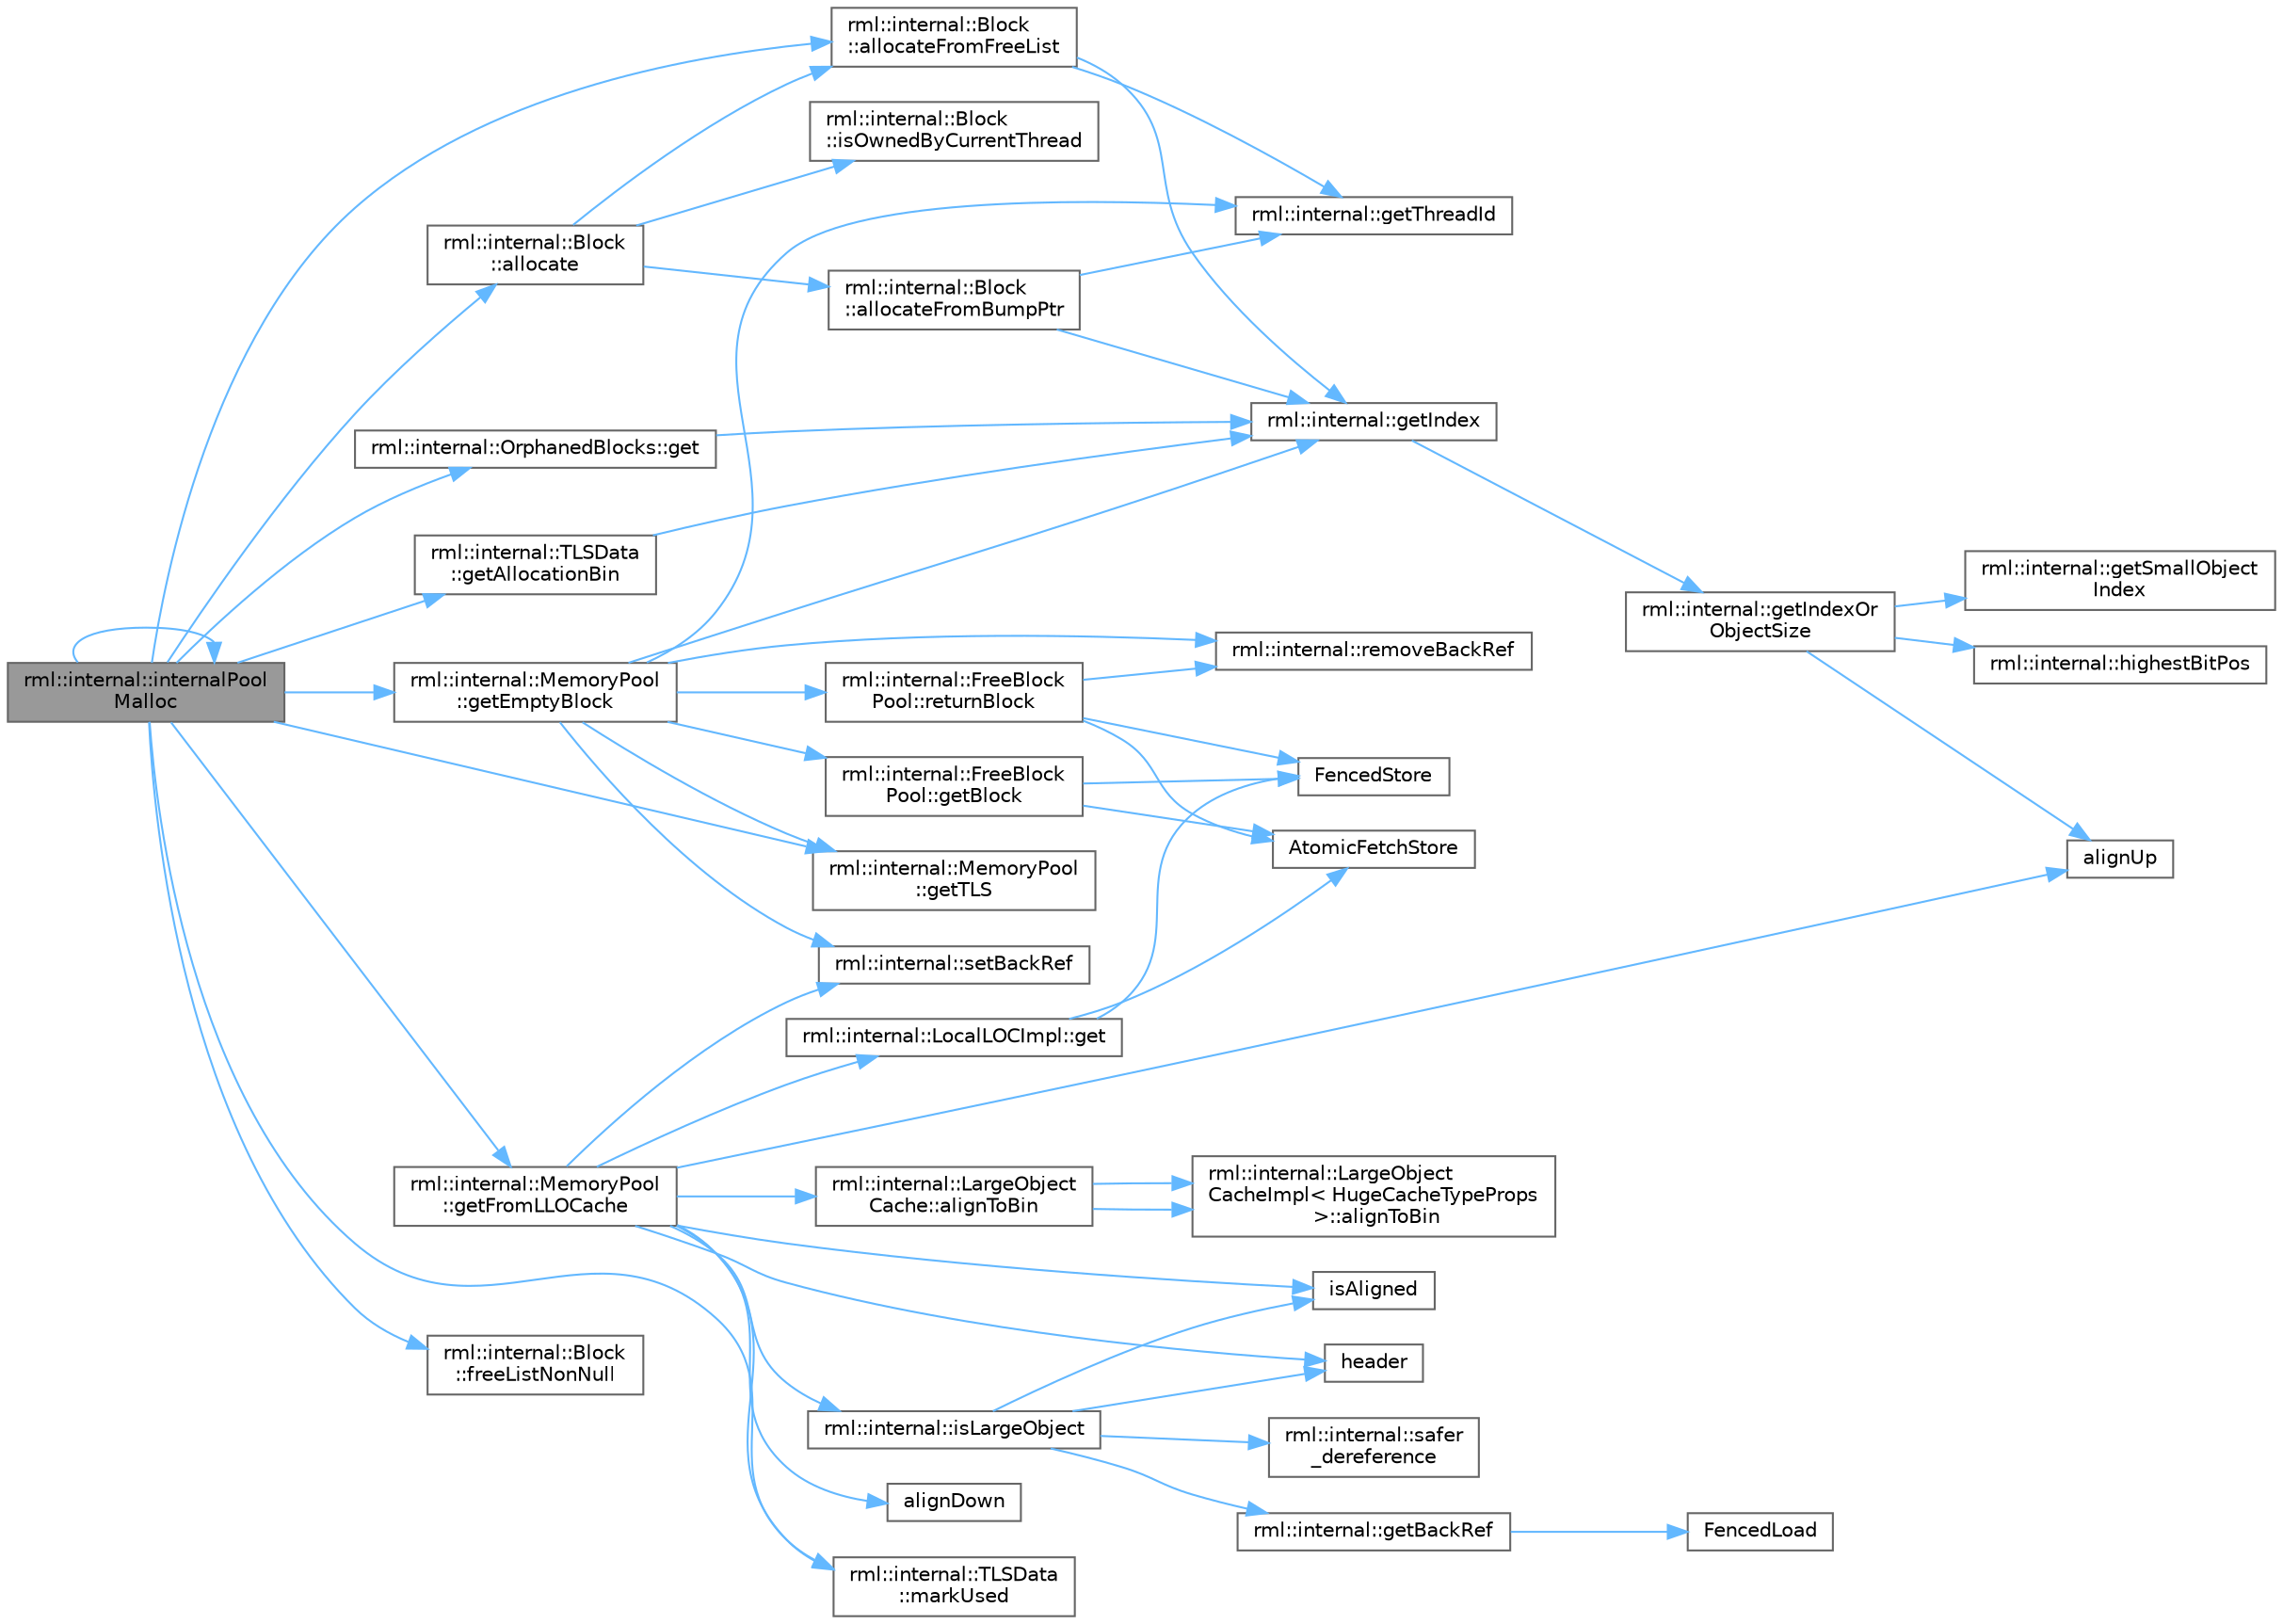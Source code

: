 digraph "rml::internal::internalPoolMalloc"
{
 // LATEX_PDF_SIZE
  bgcolor="transparent";
  edge [fontname=Helvetica,fontsize=10,labelfontname=Helvetica,labelfontsize=10];
  node [fontname=Helvetica,fontsize=10,shape=box,height=0.2,width=0.4];
  rankdir="LR";
  Node1 [id="Node000001",label="rml::internal::internalPool\lMalloc",height=0.2,width=0.4,color="gray40", fillcolor="grey60", style="filled", fontcolor="black",tooltip=" "];
  Node1 -> Node2 [id="edge54_Node000001_Node000002",color="steelblue1",style="solid",tooltip=" "];
  Node2 [id="Node000002",label="rml::internal::Block\l::allocate",height=0.2,width=0.4,color="grey40", fillcolor="white", style="filled",URL="$classrml_1_1internal_1_1_block.html#ab304c726e184fcd2cad31e30306e07ab",tooltip=" "];
  Node2 -> Node3 [id="edge55_Node000002_Node000003",color="steelblue1",style="solid",tooltip=" "];
  Node3 [id="Node000003",label="rml::internal::Block\l::allocateFromBumpPtr",height=0.2,width=0.4,color="grey40", fillcolor="white", style="filled",URL="$classrml_1_1internal_1_1_block.html#a15badeb7c104a8f860a7375ed648a43e",tooltip=" "];
  Node3 -> Node4 [id="edge56_Node000003_Node000004",color="steelblue1",style="solid",tooltip=" "];
  Node4 [id="Node000004",label="rml::internal::getIndex",height=0.2,width=0.4,color="grey40", fillcolor="white", style="filled",URL="$namespacerml_1_1internal.html#a70dcd761b867baccb7ffdb087e52e215",tooltip=" "];
  Node4 -> Node5 [id="edge57_Node000004_Node000005",color="steelblue1",style="solid",tooltip=" "];
  Node5 [id="Node000005",label="rml::internal::getIndexOr\lObjectSize",height=0.2,width=0.4,color="grey40", fillcolor="white", style="filled",URL="$namespacerml_1_1internal.html#aebac3191559671ba56411f6a4926649a",tooltip=" "];
  Node5 -> Node6 [id="edge58_Node000005_Node000006",color="steelblue1",style="solid",tooltip=" "];
  Node6 [id="Node000006",label="alignUp",height=0.2,width=0.4,color="grey40", fillcolor="white", style="filled",URL="$shared__utils_8h.html#abf7a0e928f58ffeeefa291f674c30d69",tooltip=" "];
  Node5 -> Node7 [id="edge59_Node000005_Node000007",color="steelblue1",style="solid",tooltip=" "];
  Node7 [id="Node000007",label="rml::internal::getSmallObject\lIndex",height=0.2,width=0.4,color="grey40", fillcolor="white", style="filled",URL="$namespacerml_1_1internal.html#a1c4eb44e079bcce46d628794a9862661",tooltip=" "];
  Node5 -> Node8 [id="edge60_Node000005_Node000008",color="steelblue1",style="solid",tooltip=" "];
  Node8 [id="Node000008",label="rml::internal::highestBitPos",height=0.2,width=0.4,color="grey40", fillcolor="white", style="filled",URL="$namespacerml_1_1internal.html#a207376af1d0186a621e6e405cd469662",tooltip=" "];
  Node3 -> Node9 [id="edge61_Node000003_Node000009",color="steelblue1",style="solid",tooltip=" "];
  Node9 [id="Node000009",label="rml::internal::getThreadId",height=0.2,width=0.4,color="grey40", fillcolor="white", style="filled",URL="$namespacerml_1_1internal.html#a2877b2db91c23b8b7eb1d37891c40b2b",tooltip=" "];
  Node2 -> Node10 [id="edge62_Node000002_Node000010",color="steelblue1",style="solid",tooltip=" "];
  Node10 [id="Node000010",label="rml::internal::Block\l::allocateFromFreeList",height=0.2,width=0.4,color="grey40", fillcolor="white", style="filled",URL="$classrml_1_1internal_1_1_block.html#a49c5382153edd22b031869f0a822f9f2",tooltip=" "];
  Node10 -> Node4 [id="edge63_Node000010_Node000004",color="steelblue1",style="solid",tooltip=" "];
  Node10 -> Node9 [id="edge64_Node000010_Node000009",color="steelblue1",style="solid",tooltip=" "];
  Node2 -> Node11 [id="edge65_Node000002_Node000011",color="steelblue1",style="solid",tooltip=" "];
  Node11 [id="Node000011",label="rml::internal::Block\l::isOwnedByCurrentThread",height=0.2,width=0.4,color="grey40", fillcolor="white", style="filled",URL="$classrml_1_1internal_1_1_block.html#a764948ac32e7d5689a755e4af99308e2",tooltip=" "];
  Node1 -> Node10 [id="edge66_Node000001_Node000010",color="steelblue1",style="solid",tooltip=" "];
  Node1 -> Node12 [id="edge67_Node000001_Node000012",color="steelblue1",style="solid",tooltip=" "];
  Node12 [id="Node000012",label="rml::internal::Block\l::freeListNonNull",height=0.2,width=0.4,color="grey40", fillcolor="white", style="filled",URL="$classrml_1_1internal_1_1_block.html#a624decb3bf1a4f7ab0b66e3ae0fb1324",tooltip=" "];
  Node1 -> Node13 [id="edge68_Node000001_Node000013",color="steelblue1",style="solid",tooltip=" "];
  Node13 [id="Node000013",label="rml::internal::OrphanedBlocks::get",height=0.2,width=0.4,color="grey40", fillcolor="white", style="filled",URL="$classrml_1_1internal_1_1_orphaned_blocks.html#a3ed9f9cf98cd6c788195e57408c5ed26",tooltip=" "];
  Node13 -> Node4 [id="edge69_Node000013_Node000004",color="steelblue1",style="solid",tooltip=" "];
  Node1 -> Node14 [id="edge70_Node000001_Node000014",color="steelblue1",style="solid",tooltip=" "];
  Node14 [id="Node000014",label="rml::internal::TLSData\l::getAllocationBin",height=0.2,width=0.4,color="grey40", fillcolor="white", style="filled",URL="$classrml_1_1internal_1_1_t_l_s_data.html#a26c607a6304c0fa325c6604cf7c767ea",tooltip=" "];
  Node14 -> Node4 [id="edge71_Node000014_Node000004",color="steelblue1",style="solid",tooltip=" "];
  Node1 -> Node15 [id="edge72_Node000001_Node000015",color="steelblue1",style="solid",tooltip=" "];
  Node15 [id="Node000015",label="rml::internal::MemoryPool\l::getEmptyBlock",height=0.2,width=0.4,color="grey40", fillcolor="white", style="filled",URL="$classrml_1_1internal_1_1_memory_pool.html#a16261e62d2c6418981ade9a7ea23d5d0",tooltip=" "];
  Node15 -> Node16 [id="edge73_Node000015_Node000016",color="steelblue1",style="solid",tooltip=" "];
  Node16 [id="Node000016",label="rml::internal::FreeBlock\lPool::getBlock",height=0.2,width=0.4,color="grey40", fillcolor="white", style="filled",URL="$classrml_1_1internal_1_1_free_block_pool.html#a3d6745e31d1a809ce90273ba7a8f8ab7",tooltip=" "];
  Node16 -> Node17 [id="edge74_Node000016_Node000017",color="steelblue1",style="solid",tooltip=" "];
  Node17 [id="Node000017",label="AtomicFetchStore",height=0.2,width=0.4,color="grey40", fillcolor="white", style="filled",URL="$_synchronize_8h.html#a8f959802bcef862416aed96fe5c6e601",tooltip=" "];
  Node16 -> Node18 [id="edge75_Node000016_Node000018",color="steelblue1",style="solid",tooltip=" "];
  Node18 [id="Node000018",label="FencedStore",height=0.2,width=0.4,color="grey40", fillcolor="white", style="filled",URL="$_synchronize_8h.html#a19886ee3899c0a2435ea9840116ea325",tooltip=" "];
  Node15 -> Node4 [id="edge76_Node000015_Node000004",color="steelblue1",style="solid",tooltip=" "];
  Node15 -> Node9 [id="edge77_Node000015_Node000009",color="steelblue1",style="solid",tooltip=" "];
  Node15 -> Node19 [id="edge78_Node000015_Node000019",color="steelblue1",style="solid",tooltip=" "];
  Node19 [id="Node000019",label="rml::internal::MemoryPool\l::getTLS",height=0.2,width=0.4,color="grey40", fillcolor="white", style="filled",URL="$classrml_1_1internal_1_1_memory_pool.html#acdf684e1b29c9d00886d97b909798488",tooltip=" "];
  Node15 -> Node20 [id="edge79_Node000015_Node000020",color="steelblue1",style="solid",tooltip=" "];
  Node20 [id="Node000020",label="rml::internal::removeBackRef",height=0.2,width=0.4,color="grey40", fillcolor="white", style="filled",URL="$namespacerml_1_1internal.html#ab8e65fb38698f5544e2b1fa3127bec85",tooltip=" "];
  Node15 -> Node21 [id="edge80_Node000015_Node000021",color="steelblue1",style="solid",tooltip=" "];
  Node21 [id="Node000021",label="rml::internal::FreeBlock\lPool::returnBlock",height=0.2,width=0.4,color="grey40", fillcolor="white", style="filled",URL="$classrml_1_1internal_1_1_free_block_pool.html#a98adf682213916f2d39812b170938b4a",tooltip=" "];
  Node21 -> Node17 [id="edge81_Node000021_Node000017",color="steelblue1",style="solid",tooltip=" "];
  Node21 -> Node18 [id="edge82_Node000021_Node000018",color="steelblue1",style="solid",tooltip=" "];
  Node21 -> Node20 [id="edge83_Node000021_Node000020",color="steelblue1",style="solid",tooltip=" "];
  Node15 -> Node22 [id="edge84_Node000015_Node000022",color="steelblue1",style="solid",tooltip=" "];
  Node22 [id="Node000022",label="rml::internal::setBackRef",height=0.2,width=0.4,color="grey40", fillcolor="white", style="filled",URL="$namespacerml_1_1internal.html#aa5ddbf0f60817126c51b54ca648caf34",tooltip=" "];
  Node1 -> Node23 [id="edge85_Node000001_Node000023",color="steelblue1",style="solid",tooltip=" "];
  Node23 [id="Node000023",label="rml::internal::MemoryPool\l::getFromLLOCache",height=0.2,width=0.4,color="grey40", fillcolor="white", style="filled",URL="$classrml_1_1internal_1_1_memory_pool.html#af1f6175add16b2b950447b8b4c6bf491",tooltip=" "];
  Node23 -> Node24 [id="edge86_Node000023_Node000024",color="steelblue1",style="solid",tooltip=" "];
  Node24 [id="Node000024",label="alignDown",height=0.2,width=0.4,color="grey40", fillcolor="white", style="filled",URL="$shared__utils_8h.html#ab3918cd2395835f90b78b96d4e1e2390",tooltip=" "];
  Node23 -> Node25 [id="edge87_Node000023_Node000025",color="steelblue1",style="solid",tooltip=" "];
  Node25 [id="Node000025",label="rml::internal::LargeObject\lCache::alignToBin",height=0.2,width=0.4,color="grey40", fillcolor="white", style="filled",URL="$classrml_1_1internal_1_1_large_object_cache.html#a60b70cf5fd394c20459885fa6f093cb2",tooltip=" "];
  Node25 -> Node26 [id="edge88_Node000025_Node000026",color="steelblue1",style="solid",tooltip=" "];
  Node26 [id="Node000026",label="rml::internal::LargeObject\lCacheImpl\< HugeCacheTypeProps\l \>::alignToBin",height=0.2,width=0.4,color="grey40", fillcolor="white", style="filled",URL="$classrml_1_1internal_1_1_large_object_cache_impl.html#a01f6ac36f886dfe3a705818b82f739ed",tooltip=" "];
  Node25 -> Node26 [id="edge89_Node000025_Node000026",color="steelblue1",style="solid",tooltip=" "];
  Node23 -> Node6 [id="edge90_Node000023_Node000006",color="steelblue1",style="solid",tooltip=" "];
  Node23 -> Node27 [id="edge91_Node000023_Node000027",color="steelblue1",style="solid",tooltip=" "];
  Node27 [id="Node000027",label="rml::internal::LocalLOCImpl::get",height=0.2,width=0.4,color="grey40", fillcolor="white", style="filled",URL="$classrml_1_1internal_1_1_local_l_o_c_impl.html#af40a0514dcc47ac4ceccfea084adb199",tooltip=" "];
  Node27 -> Node17 [id="edge92_Node000027_Node000017",color="steelblue1",style="solid",tooltip=" "];
  Node27 -> Node18 [id="edge93_Node000027_Node000018",color="steelblue1",style="solid",tooltip=" "];
  Node23 -> Node28 [id="edge94_Node000023_Node000028",color="steelblue1",style="solid",tooltip=" "];
  Node28 [id="Node000028",label="header",height=0.2,width=0.4,color="grey40", fillcolor="white", style="filled",URL="$cblat1_8f.html#a410931b600854e6dd3e253731606117e",tooltip=" "];
  Node23 -> Node29 [id="edge95_Node000023_Node000029",color="steelblue1",style="solid",tooltip=" "];
  Node29 [id="Node000029",label="isAligned",height=0.2,width=0.4,color="grey40", fillcolor="white", style="filled",URL="$_customize_8h.html#a717f2c2c0501922cd654a5ebf49b287e",tooltip=" "];
  Node23 -> Node30 [id="edge96_Node000023_Node000030",color="steelblue1",style="solid",tooltip=" "];
  Node30 [id="Node000030",label="rml::internal::isLargeObject",height=0.2,width=0.4,color="grey40", fillcolor="white", style="filled",URL="$namespacerml_1_1internal.html#a730f387568a0a522e003dca4246eb393",tooltip=" "];
  Node30 -> Node31 [id="edge97_Node000030_Node000031",color="steelblue1",style="solid",tooltip=" "];
  Node31 [id="Node000031",label="rml::internal::getBackRef",height=0.2,width=0.4,color="grey40", fillcolor="white", style="filled",URL="$namespacerml_1_1internal.html#a674d3a46d675ee1887142a9118f48927",tooltip=" "];
  Node31 -> Node32 [id="edge98_Node000031_Node000032",color="steelblue1",style="solid",tooltip=" "];
  Node32 [id="Node000032",label="FencedLoad",height=0.2,width=0.4,color="grey40", fillcolor="white", style="filled",URL="$_synchronize_8h.html#a0792980ea26344eaf2fc0a4112b5d848",tooltip=" "];
  Node30 -> Node28 [id="edge99_Node000030_Node000028",color="steelblue1",style="solid",tooltip=" "];
  Node30 -> Node29 [id="edge100_Node000030_Node000029",color="steelblue1",style="solid",tooltip=" "];
  Node30 -> Node33 [id="edge101_Node000030_Node000033",color="steelblue1",style="solid",tooltip=" "];
  Node33 [id="Node000033",label="rml::internal::safer\l_dereference",height=0.2,width=0.4,color="grey40", fillcolor="white", style="filled",URL="$namespacerml_1_1internal.html#ad1ffc431b9c2d1e7109a72599d761792",tooltip=" "];
  Node23 -> Node34 [id="edge102_Node000023_Node000034",color="steelblue1",style="solid",tooltip=" "];
  Node34 [id="Node000034",label="rml::internal::TLSData\l::markUsed",height=0.2,width=0.4,color="grey40", fillcolor="white", style="filled",URL="$classrml_1_1internal_1_1_t_l_s_data.html#afabda6a63ddb1942d1d5a7a06f41e2ae",tooltip=" "];
  Node23 -> Node22 [id="edge103_Node000023_Node000022",color="steelblue1",style="solid",tooltip=" "];
  Node1 -> Node19 [id="edge104_Node000001_Node000019",color="steelblue1",style="solid",tooltip=" "];
  Node1 -> Node1 [id="edge105_Node000001_Node000001",color="steelblue1",style="solid",tooltip=" "];
  Node1 -> Node34 [id="edge106_Node000001_Node000034",color="steelblue1",style="solid",tooltip=" "];
}
